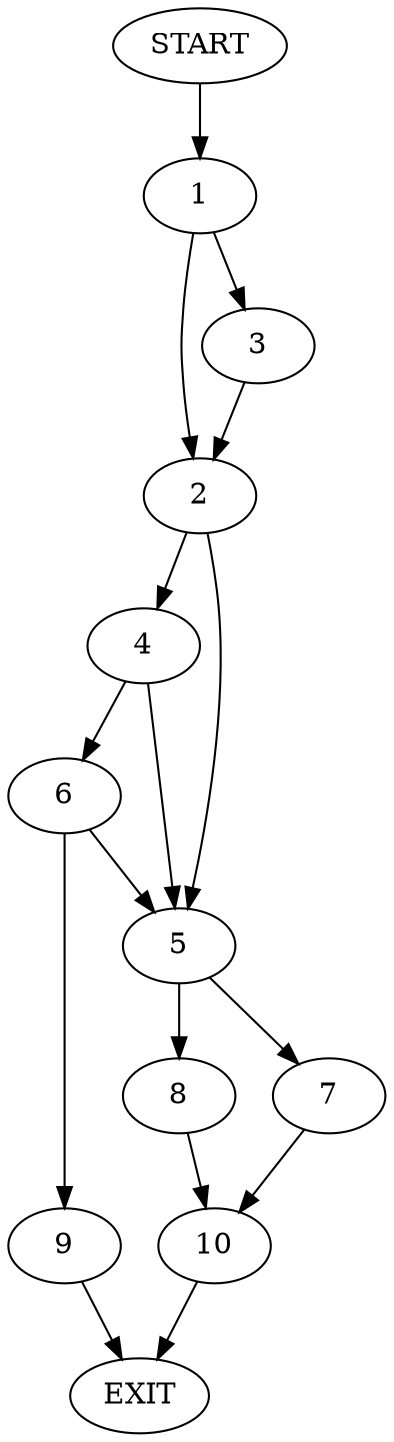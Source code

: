 digraph {
0 [label="START"]
11 [label="EXIT"]
0 -> 1
1 -> 2
1 -> 3
3 -> 2
2 -> 4
2 -> 5
4 -> 5
4 -> 6
5 -> 7
5 -> 8
6 -> 5
6 -> 9
9 -> 11
7 -> 10
8 -> 10
10 -> 11
}
